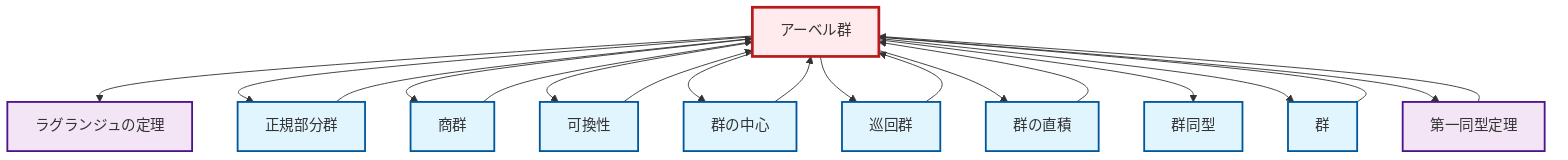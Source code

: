 graph TD
    classDef definition fill:#e1f5fe,stroke:#01579b,stroke-width:2px
    classDef theorem fill:#f3e5f5,stroke:#4a148c,stroke-width:2px
    classDef axiom fill:#fff3e0,stroke:#e65100,stroke-width:2px
    classDef example fill:#e8f5e9,stroke:#1b5e20,stroke-width:2px
    classDef current fill:#ffebee,stroke:#b71c1c,stroke-width:3px
    def-abelian-group["アーベル群"]:::definition
    def-isomorphism["群同型"]:::definition
    def-direct-product["群の直積"]:::definition
    def-commutativity["可換性"]:::definition
    def-normal-subgroup["正規部分群"]:::definition
    def-center-of-group["群の中心"]:::definition
    thm-first-isomorphism["第一同型定理"]:::theorem
    def-cyclic-group["巡回群"]:::definition
    def-group["群"]:::definition
    def-quotient-group["商群"]:::definition
    thm-lagrange["ラグランジュの定理"]:::theorem
    def-quotient-group --> def-abelian-group
    def-direct-product --> def-abelian-group
    def-abelian-group --> thm-lagrange
    def-cyclic-group --> def-abelian-group
    def-normal-subgroup --> def-abelian-group
    def-abelian-group --> def-normal-subgroup
    def-abelian-group --> def-quotient-group
    def-abelian-group --> def-commutativity
    def-abelian-group --> def-center-of-group
    def-abelian-group --> def-cyclic-group
    def-abelian-group --> def-direct-product
    def-group --> def-abelian-group
    def-abelian-group --> def-isomorphism
    def-center-of-group --> def-abelian-group
    thm-first-isomorphism --> def-abelian-group
    def-abelian-group --> def-group
    def-abelian-group --> thm-first-isomorphism
    def-commutativity --> def-abelian-group
    class def-abelian-group current